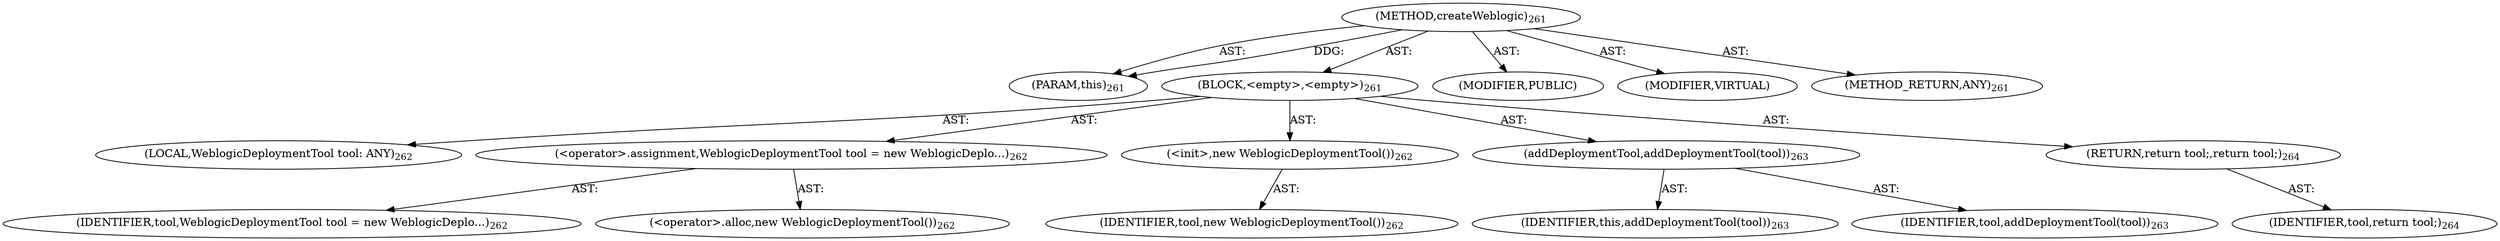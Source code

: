 digraph "createWeblogic" {  
"111669149705" [label = <(METHOD,createWeblogic)<SUB>261</SUB>> ]
"115964116993" [label = <(PARAM,this)<SUB>261</SUB>> ]
"25769803785" [label = <(BLOCK,&lt;empty&gt;,&lt;empty&gt;)<SUB>261</SUB>> ]
"94489280512" [label = <(LOCAL,WeblogicDeploymentTool tool: ANY)<SUB>262</SUB>> ]
"30064771109" [label = <(&lt;operator&gt;.assignment,WeblogicDeploymentTool tool = new WeblogicDeplo...)<SUB>262</SUB>> ]
"68719476767" [label = <(IDENTIFIER,tool,WeblogicDeploymentTool tool = new WeblogicDeplo...)<SUB>262</SUB>> ]
"30064771110" [label = <(&lt;operator&gt;.alloc,new WeblogicDeploymentTool())<SUB>262</SUB>> ]
"30064771111" [label = <(&lt;init&gt;,new WeblogicDeploymentTool())<SUB>262</SUB>> ]
"68719476768" [label = <(IDENTIFIER,tool,new WeblogicDeploymentTool())<SUB>262</SUB>> ]
"30064771112" [label = <(addDeploymentTool,addDeploymentTool(tool))<SUB>263</SUB>> ]
"68719476737" [label = <(IDENTIFIER,this,addDeploymentTool(tool))<SUB>263</SUB>> ]
"68719476769" [label = <(IDENTIFIER,tool,addDeploymentTool(tool))<SUB>263</SUB>> ]
"146028888066" [label = <(RETURN,return tool;,return tool;)<SUB>264</SUB>> ]
"68719476770" [label = <(IDENTIFIER,tool,return tool;)<SUB>264</SUB>> ]
"133143986223" [label = <(MODIFIER,PUBLIC)> ]
"133143986224" [label = <(MODIFIER,VIRTUAL)> ]
"128849018889" [label = <(METHOD_RETURN,ANY)<SUB>261</SUB>> ]
  "111669149705" -> "115964116993"  [ label = "AST: "] 
  "111669149705" -> "25769803785"  [ label = "AST: "] 
  "111669149705" -> "133143986223"  [ label = "AST: "] 
  "111669149705" -> "133143986224"  [ label = "AST: "] 
  "111669149705" -> "128849018889"  [ label = "AST: "] 
  "25769803785" -> "94489280512"  [ label = "AST: "] 
  "25769803785" -> "30064771109"  [ label = "AST: "] 
  "25769803785" -> "30064771111"  [ label = "AST: "] 
  "25769803785" -> "30064771112"  [ label = "AST: "] 
  "25769803785" -> "146028888066"  [ label = "AST: "] 
  "30064771109" -> "68719476767"  [ label = "AST: "] 
  "30064771109" -> "30064771110"  [ label = "AST: "] 
  "30064771111" -> "68719476768"  [ label = "AST: "] 
  "30064771112" -> "68719476737"  [ label = "AST: "] 
  "30064771112" -> "68719476769"  [ label = "AST: "] 
  "146028888066" -> "68719476770"  [ label = "AST: "] 
  "111669149705" -> "115964116993"  [ label = "DDG: "] 
}
